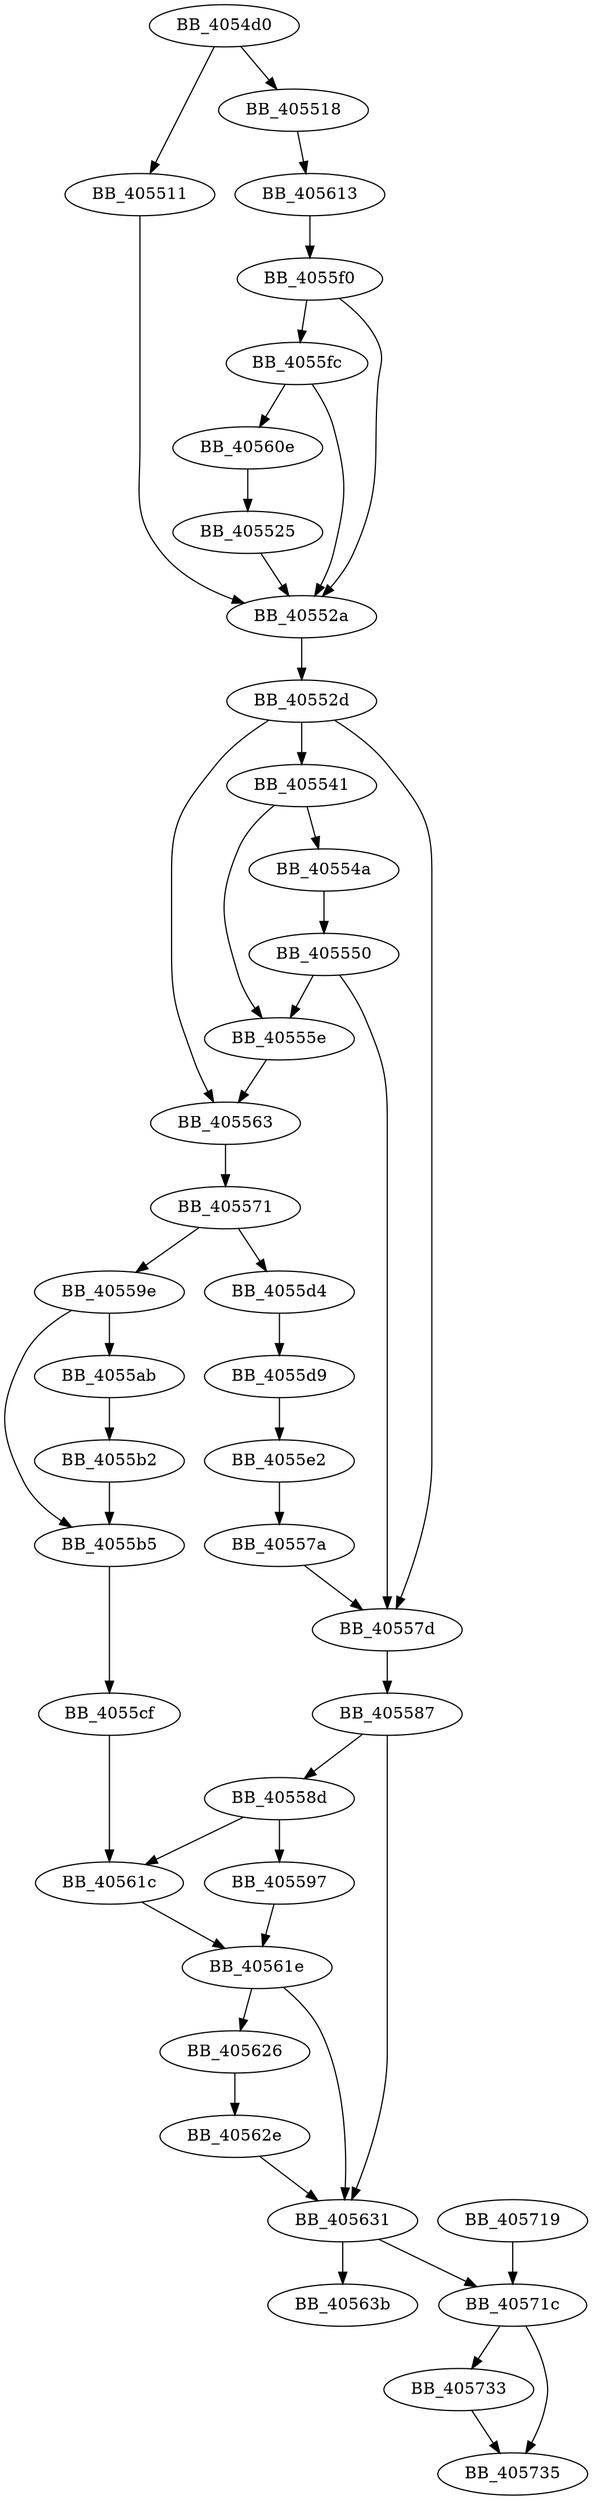 DiGraph sub_4054D0{
BB_4054d0->BB_405511
BB_4054d0->BB_405518
BB_405511->BB_40552a
BB_405518->BB_405613
BB_405525->BB_40552a
BB_40552a->BB_40552d
BB_40552d->BB_405541
BB_40552d->BB_405563
BB_40552d->BB_40557d
BB_405541->BB_40554a
BB_405541->BB_40555e
BB_40554a->BB_405550
BB_405550->BB_40555e
BB_405550->BB_40557d
BB_40555e->BB_405563
BB_405563->BB_405571
BB_405571->BB_40559e
BB_405571->BB_4055d4
BB_40557a->BB_40557d
BB_40557d->BB_405587
BB_405587->BB_40558d
BB_405587->BB_405631
BB_40558d->BB_405597
BB_40558d->BB_40561c
BB_405597->BB_40561e
BB_40559e->BB_4055ab
BB_40559e->BB_4055b5
BB_4055ab->BB_4055b2
BB_4055b2->BB_4055b5
BB_4055b5->BB_4055cf
BB_4055cf->BB_40561c
BB_4055d4->BB_4055d9
BB_4055d9->BB_4055e2
BB_4055e2->BB_40557a
BB_4055f0->BB_40552a
BB_4055f0->BB_4055fc
BB_4055fc->BB_40552a
BB_4055fc->BB_40560e
BB_40560e->BB_405525
BB_405613->BB_4055f0
BB_40561c->BB_40561e
BB_40561e->BB_405626
BB_40561e->BB_405631
BB_405626->BB_40562e
BB_40562e->BB_405631
BB_405631->BB_40563b
BB_405631->BB_40571c
BB_405719->BB_40571c
BB_40571c->BB_405733
BB_40571c->BB_405735
BB_405733->BB_405735
}
